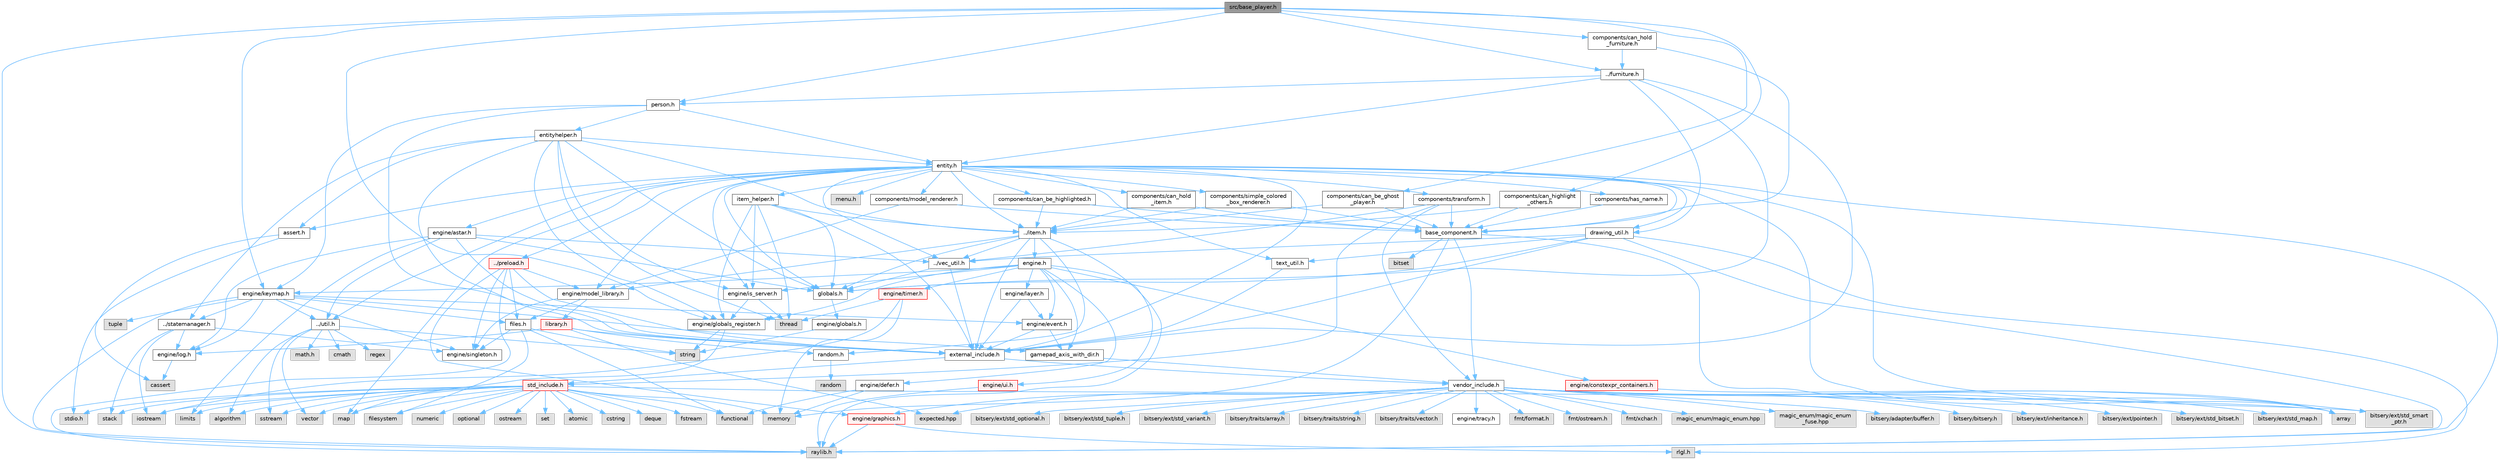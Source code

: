 digraph "src/base_player.h"
{
 // LATEX_PDF_SIZE
  bgcolor="transparent";
  edge [fontname=Helvetica,fontsize=10,labelfontname=Helvetica,labelfontsize=10];
  node [fontname=Helvetica,fontsize=10,shape=box,height=0.2,width=0.4];
  Node1 [label="src/base_player.h",height=0.2,width=0.4,color="gray40", fillcolor="grey60", style="filled", fontcolor="black",tooltip=" "];
  Node1 -> Node2 [color="steelblue1",style="solid"];
  Node2 [label="components/can_be_ghost\l_player.h",height=0.2,width=0.4,color="grey40", fillcolor="white", style="filled",URL="$d1/d8a/can__be__ghost__player_8h.html",tooltip=" "];
  Node2 -> Node3 [color="steelblue1",style="solid"];
  Node3 [label="../item.h",height=0.2,width=0.4,color="grey40", fillcolor="white", style="filled",URL="$df/d1f/item_8h.html",tooltip=" "];
  Node3 -> Node4 [color="steelblue1",style="solid"];
  Node4 [label="external_include.h",height=0.2,width=0.4,color="grey40", fillcolor="white", style="filled",URL="$d7/daf/external__include_8h.html",tooltip=" "];
  Node4 -> Node5 [color="steelblue1",style="solid"];
  Node5 [label="std_include.h",height=0.2,width=0.4,color="red", fillcolor="#FFF0F0", style="filled",URL="$d4/dae/std__include_8h.html",tooltip=" "];
  Node5 -> Node6 [color="steelblue1",style="solid"];
  Node6 [label="stdio.h",height=0.2,width=0.4,color="grey60", fillcolor="#E0E0E0", style="filled",tooltip=" "];
  Node5 -> Node7 [color="steelblue1",style="solid"];
  Node7 [label="algorithm",height=0.2,width=0.4,color="grey60", fillcolor="#E0E0E0", style="filled",tooltip=" "];
  Node5 -> Node8 [color="steelblue1",style="solid"];
  Node8 [label="array",height=0.2,width=0.4,color="grey60", fillcolor="#E0E0E0", style="filled",tooltip=" "];
  Node5 -> Node9 [color="steelblue1",style="solid"];
  Node9 [label="atomic",height=0.2,width=0.4,color="grey60", fillcolor="#E0E0E0", style="filled",tooltip=" "];
  Node5 -> Node10 [color="steelblue1",style="solid"];
  Node10 [label="cstring",height=0.2,width=0.4,color="grey60", fillcolor="#E0E0E0", style="filled",tooltip=" "];
  Node5 -> Node11 [color="steelblue1",style="solid"];
  Node11 [label="deque",height=0.2,width=0.4,color="grey60", fillcolor="#E0E0E0", style="filled",tooltip=" "];
  Node5 -> Node12 [color="steelblue1",style="solid"];
  Node12 [label="filesystem",height=0.2,width=0.4,color="grey60", fillcolor="#E0E0E0", style="filled",tooltip=" "];
  Node5 -> Node13 [color="steelblue1",style="solid"];
  Node13 [label="fstream",height=0.2,width=0.4,color="grey60", fillcolor="#E0E0E0", style="filled",tooltip=" "];
  Node5 -> Node14 [color="steelblue1",style="solid"];
  Node14 [label="functional",height=0.2,width=0.4,color="grey60", fillcolor="#E0E0E0", style="filled",tooltip=" "];
  Node5 -> Node15 [color="steelblue1",style="solid"];
  Node15 [label="iostream",height=0.2,width=0.4,color="grey60", fillcolor="#E0E0E0", style="filled",tooltip=" "];
  Node5 -> Node16 [color="steelblue1",style="solid"];
  Node16 [label="limits",height=0.2,width=0.4,color="grey60", fillcolor="#E0E0E0", style="filled",tooltip=" "];
  Node5 -> Node17 [color="steelblue1",style="solid"];
  Node17 [label="map",height=0.2,width=0.4,color="grey60", fillcolor="#E0E0E0", style="filled",tooltip=" "];
  Node5 -> Node18 [color="steelblue1",style="solid"];
  Node18 [label="memory",height=0.2,width=0.4,color="grey60", fillcolor="#E0E0E0", style="filled",tooltip=" "];
  Node5 -> Node19 [color="steelblue1",style="solid"];
  Node19 [label="numeric",height=0.2,width=0.4,color="grey60", fillcolor="#E0E0E0", style="filled",tooltip=" "];
  Node5 -> Node20 [color="steelblue1",style="solid"];
  Node20 [label="optional",height=0.2,width=0.4,color="grey60", fillcolor="#E0E0E0", style="filled",tooltip=" "];
  Node5 -> Node21 [color="steelblue1",style="solid"];
  Node21 [label="ostream",height=0.2,width=0.4,color="grey60", fillcolor="#E0E0E0", style="filled",tooltip=" "];
  Node5 -> Node22 [color="steelblue1",style="solid"];
  Node22 [label="set",height=0.2,width=0.4,color="grey60", fillcolor="#E0E0E0", style="filled",tooltip=" "];
  Node5 -> Node23 [color="steelblue1",style="solid"];
  Node23 [label="sstream",height=0.2,width=0.4,color="grey60", fillcolor="#E0E0E0", style="filled",tooltip=" "];
  Node5 -> Node24 [color="steelblue1",style="solid"];
  Node24 [label="stack",height=0.2,width=0.4,color="grey60", fillcolor="#E0E0E0", style="filled",tooltip=" "];
  Node5 -> Node27 [color="steelblue1",style="solid"];
  Node27 [label="vector",height=0.2,width=0.4,color="grey60", fillcolor="#E0E0E0", style="filled",tooltip=" "];
  Node4 -> Node28 [color="steelblue1",style="solid"];
  Node28 [label="vendor_include.h",height=0.2,width=0.4,color="grey40", fillcolor="white", style="filled",URL="$d6/dba/vendor__include_8h.html",tooltip=" "];
  Node28 -> Node29 [color="steelblue1",style="solid"];
  Node29 [label="engine/graphics.h",height=0.2,width=0.4,color="red", fillcolor="#FFF0F0", style="filled",URL="$d7/d04/graphics_8h.html",tooltip=" "];
  Node29 -> Node30 [color="steelblue1",style="solid"];
  Node30 [label="raylib.h",height=0.2,width=0.4,color="grey60", fillcolor="#E0E0E0", style="filled",tooltip=" "];
  Node29 -> Node31 [color="steelblue1",style="solid"];
  Node31 [label="rlgl.h",height=0.2,width=0.4,color="grey60", fillcolor="#E0E0E0", style="filled",tooltip=" "];
  Node28 -> Node33 [color="steelblue1",style="solid"];
  Node33 [label="fmt/format.h",height=0.2,width=0.4,color="grey60", fillcolor="#E0E0E0", style="filled",tooltip=" "];
  Node28 -> Node34 [color="steelblue1",style="solid"];
  Node34 [label="fmt/ostream.h",height=0.2,width=0.4,color="grey60", fillcolor="#E0E0E0", style="filled",tooltip=" "];
  Node28 -> Node35 [color="steelblue1",style="solid"];
  Node35 [label="fmt/xchar.h",height=0.2,width=0.4,color="grey60", fillcolor="#E0E0E0", style="filled",tooltip=" "];
  Node28 -> Node36 [color="steelblue1",style="solid"];
  Node36 [label="expected.hpp",height=0.2,width=0.4,color="grey60", fillcolor="#E0E0E0", style="filled",tooltip=" "];
  Node28 -> Node37 [color="steelblue1",style="solid"];
  Node37 [label="magic_enum/magic_enum.hpp",height=0.2,width=0.4,color="grey60", fillcolor="#E0E0E0", style="filled",tooltip=" "];
  Node28 -> Node38 [color="steelblue1",style="solid"];
  Node38 [label="magic_enum/magic_enum\l_fuse.hpp",height=0.2,width=0.4,color="grey60", fillcolor="#E0E0E0", style="filled",tooltip=" "];
  Node28 -> Node39 [color="steelblue1",style="solid"];
  Node39 [label="bitsery/adapter/buffer.h",height=0.2,width=0.4,color="grey60", fillcolor="#E0E0E0", style="filled",tooltip=" "];
  Node28 -> Node40 [color="steelblue1",style="solid"];
  Node40 [label="bitsery/bitsery.h",height=0.2,width=0.4,color="grey60", fillcolor="#E0E0E0", style="filled",tooltip=" "];
  Node28 -> Node41 [color="steelblue1",style="solid"];
  Node41 [label="bitsery/ext/inheritance.h",height=0.2,width=0.4,color="grey60", fillcolor="#E0E0E0", style="filled",tooltip=" "];
  Node28 -> Node42 [color="steelblue1",style="solid"];
  Node42 [label="bitsery/ext/pointer.h",height=0.2,width=0.4,color="grey60", fillcolor="#E0E0E0", style="filled",tooltip=" "];
  Node28 -> Node43 [color="steelblue1",style="solid"];
  Node43 [label="bitsery/ext/std_bitset.h",height=0.2,width=0.4,color="grey60", fillcolor="#E0E0E0", style="filled",tooltip=" "];
  Node28 -> Node44 [color="steelblue1",style="solid"];
  Node44 [label="bitsery/ext/std_map.h",height=0.2,width=0.4,color="grey60", fillcolor="#E0E0E0", style="filled",tooltip=" "];
  Node28 -> Node45 [color="steelblue1",style="solid"];
  Node45 [label="bitsery/ext/std_optional.h",height=0.2,width=0.4,color="grey60", fillcolor="#E0E0E0", style="filled",tooltip=" "];
  Node28 -> Node46 [color="steelblue1",style="solid"];
  Node46 [label="bitsery/ext/std_smart\l_ptr.h",height=0.2,width=0.4,color="grey60", fillcolor="#E0E0E0", style="filled",tooltip=" "];
  Node28 -> Node47 [color="steelblue1",style="solid"];
  Node47 [label="bitsery/ext/std_tuple.h",height=0.2,width=0.4,color="grey60", fillcolor="#E0E0E0", style="filled",tooltip=" "];
  Node28 -> Node48 [color="steelblue1",style="solid"];
  Node48 [label="bitsery/ext/std_variant.h",height=0.2,width=0.4,color="grey60", fillcolor="#E0E0E0", style="filled",tooltip=" "];
  Node28 -> Node49 [color="steelblue1",style="solid"];
  Node49 [label="bitsery/traits/array.h",height=0.2,width=0.4,color="grey60", fillcolor="#E0E0E0", style="filled",tooltip=" "];
  Node28 -> Node50 [color="steelblue1",style="solid"];
  Node50 [label="bitsery/traits/string.h",height=0.2,width=0.4,color="grey60", fillcolor="#E0E0E0", style="filled",tooltip=" "];
  Node28 -> Node51 [color="steelblue1",style="solid"];
  Node51 [label="bitsery/traits/vector.h",height=0.2,width=0.4,color="grey60", fillcolor="#E0E0E0", style="filled",tooltip=" "];
  Node28 -> Node52 [color="steelblue1",style="solid"];
  Node52 [label="engine/tracy.h",height=0.2,width=0.4,color="grey40", fillcolor="white", style="filled",URL="$d6/d15/tracy_8h.html",tooltip=" "];
  Node3 -> Node53 [color="steelblue1",style="solid"];
  Node53 [label="engine.h",height=0.2,width=0.4,color="grey40", fillcolor="white", style="filled",URL="$d1/d55/engine_8h.html",tooltip=" "];
  Node53 -> Node54 [color="steelblue1",style="solid"];
  Node54 [label="engine/constexpr_containers.h",height=0.2,width=0.4,color="red", fillcolor="#FFF0F0", style="filled",URL="$d3/dc4/constexpr__containers_8h.html",tooltip=" "];
  Node54 -> Node8 [color="steelblue1",style="solid"];
  Node53 -> Node57 [color="steelblue1",style="solid"];
  Node57 [label="engine/defer.h",height=0.2,width=0.4,color="grey40", fillcolor="white", style="filled",URL="$db/df4/defer_8h.html",tooltip=" "];
  Node57 -> Node14 [color="steelblue1",style="solid"];
  Node57 -> Node18 [color="steelblue1",style="solid"];
  Node53 -> Node58 [color="steelblue1",style="solid"];
  Node58 [label="engine/event.h",height=0.2,width=0.4,color="grey40", fillcolor="white", style="filled",URL="$dd/d20/event_8h.html",tooltip=" "];
  Node58 -> Node4 [color="steelblue1",style="solid"];
  Node58 -> Node59 [color="steelblue1",style="solid"];
  Node59 [label="gamepad_axis_with_dir.h",height=0.2,width=0.4,color="grey40", fillcolor="white", style="filled",URL="$db/d29/gamepad__axis__with__dir_8h.html",tooltip=" "];
  Node59 -> Node28 [color="steelblue1",style="solid"];
  Node53 -> Node59 [color="steelblue1",style="solid"];
  Node53 -> Node60 [color="steelblue1",style="solid"];
  Node60 [label="engine/globals_register.h",height=0.2,width=0.4,color="grey40", fillcolor="white", style="filled",URL="$db/da1/globals__register_8h.html",tooltip=" "];
  Node60 -> Node17 [color="steelblue1",style="solid"];
  Node60 -> Node61 [color="steelblue1",style="solid"];
  Node61 [label="string",height=0.2,width=0.4,color="grey60", fillcolor="#E0E0E0", style="filled",tooltip=" "];
  Node53 -> Node62 [color="steelblue1",style="solid"];
  Node62 [label="engine/is_server.h",height=0.2,width=0.4,color="grey40", fillcolor="white", style="filled",URL="$d6/db9/is__server_8h.html",tooltip=" "];
  Node62 -> Node63 [color="steelblue1",style="solid"];
  Node63 [label="thread",height=0.2,width=0.4,color="grey60", fillcolor="#E0E0E0", style="filled",tooltip=" "];
  Node62 -> Node60 [color="steelblue1",style="solid"];
  Node53 -> Node64 [color="steelblue1",style="solid"];
  Node64 [label="engine/keymap.h",height=0.2,width=0.4,color="grey40", fillcolor="white", style="filled",URL="$da/d9a/keymap_8h.html",tooltip=" "];
  Node64 -> Node65 [color="steelblue1",style="solid"];
  Node65 [label="tuple",height=0.2,width=0.4,color="grey60", fillcolor="#E0E0E0", style="filled",tooltip=" "];
  Node64 -> Node30 [color="steelblue1",style="solid"];
  Node64 -> Node66 [color="steelblue1",style="solid"];
  Node66 [label="../statemanager.h",height=0.2,width=0.4,color="grey40", fillcolor="white", style="filled",URL="$d2/d5f/statemanager_8h.html",tooltip=" "];
  Node66 -> Node15 [color="steelblue1",style="solid"];
  Node66 -> Node24 [color="steelblue1",style="solid"];
  Node66 -> Node67 [color="steelblue1",style="solid"];
  Node67 [label="engine/log.h",height=0.2,width=0.4,color="grey40", fillcolor="white", style="filled",URL="$d7/d7f/log_8h.html",tooltip=" "];
  Node67 -> Node68 [color="steelblue1",style="solid"];
  Node68 [label="cassert",height=0.2,width=0.4,color="grey60", fillcolor="#E0E0E0", style="filled",tooltip=" "];
  Node66 -> Node69 [color="steelblue1",style="solid"];
  Node69 [label="engine/singleton.h",height=0.2,width=0.4,color="grey40", fillcolor="white", style="filled",URL="$d4/d0b/singleton_8h.html",tooltip=" "];
  Node64 -> Node70 [color="steelblue1",style="solid"];
  Node70 [label="../util.h",height=0.2,width=0.4,color="grey40", fillcolor="white", style="filled",URL="$d8/d3c/util_8h.html",tooltip=" "];
  Node70 -> Node71 [color="steelblue1",style="solid"];
  Node71 [label="math.h",height=0.2,width=0.4,color="grey60", fillcolor="#E0E0E0", style="filled",tooltip=" "];
  Node70 -> Node7 [color="steelblue1",style="solid"];
  Node70 -> Node72 [color="steelblue1",style="solid"];
  Node72 [label="cmath",height=0.2,width=0.4,color="grey60", fillcolor="#E0E0E0", style="filled",tooltip=" "];
  Node70 -> Node73 [color="steelblue1",style="solid"];
  Node73 [label="regex",height=0.2,width=0.4,color="grey60", fillcolor="#E0E0E0", style="filled",tooltip=" "];
  Node70 -> Node23 [color="steelblue1",style="solid"];
  Node70 -> Node61 [color="steelblue1",style="solid"];
  Node70 -> Node27 [color="steelblue1",style="solid"];
  Node64 -> Node74 [color="steelblue1",style="solid"];
  Node74 [label="files.h",height=0.2,width=0.4,color="grey40", fillcolor="white", style="filled",URL="$dd/d20/files_8h.html",tooltip=" "];
  Node74 -> Node12 [color="steelblue1",style="solid"];
  Node74 -> Node14 [color="steelblue1",style="solid"];
  Node74 -> Node61 [color="steelblue1",style="solid"];
  Node74 -> Node69 [color="steelblue1",style="solid"];
  Node64 -> Node58 [color="steelblue1",style="solid"];
  Node64 -> Node59 [color="steelblue1",style="solid"];
  Node64 -> Node67 [color="steelblue1",style="solid"];
  Node64 -> Node69 [color="steelblue1",style="solid"];
  Node53 -> Node75 [color="steelblue1",style="solid"];
  Node75 [label="engine/layer.h",height=0.2,width=0.4,color="grey40", fillcolor="white", style="filled",URL="$d3/d3b/layer_8h.html",tooltip=" "];
  Node75 -> Node4 [color="steelblue1",style="solid"];
  Node75 -> Node58 [color="steelblue1",style="solid"];
  Node53 -> Node76 [color="steelblue1",style="solid"];
  Node76 [label="engine/timer.h",height=0.2,width=0.4,color="red", fillcolor="#FFF0F0", style="filled",URL="$d5/dd0/timer_8h.html",tooltip=" "];
  Node76 -> Node15 [color="steelblue1",style="solid"];
  Node76 -> Node18 [color="steelblue1",style="solid"];
  Node76 -> Node63 [color="steelblue1",style="solid"];
  Node53 -> Node80 [color="steelblue1",style="solid"];
  Node80 [label="engine/ui.h",height=0.2,width=0.4,color="red", fillcolor="#FFF0F0", style="filled",URL="$d9/d3b/ui_8h.html",tooltip=" "];
  Node80 -> Node30 [color="steelblue1",style="solid"];
  Node3 -> Node92 [color="steelblue1",style="solid"];
  Node92 [label="engine/model_library.h",height=0.2,width=0.4,color="grey40", fillcolor="white", style="filled",URL="$d0/dd0/model__library_8h.html",tooltip=" "];
  Node92 -> Node74 [color="steelblue1",style="solid"];
  Node92 -> Node93 [color="steelblue1",style="solid"];
  Node93 [label="library.h",height=0.2,width=0.4,color="red", fillcolor="#FFF0F0", style="filled",URL="$dd/d08/library_8h.html",tooltip=" "];
  Node93 -> Node4 [color="steelblue1",style="solid"];
  Node93 -> Node36 [color="steelblue1",style="solid"];
  Node93 -> Node67 [color="steelblue1",style="solid"];
  Node93 -> Node94 [color="steelblue1",style="solid"];
  Node94 [label="random.h",height=0.2,width=0.4,color="grey40", fillcolor="white", style="filled",URL="$d1/d79/random_8h.html",tooltip=" "];
  Node94 -> Node95 [color="steelblue1",style="solid"];
  Node95 [label="random",height=0.2,width=0.4,color="grey60", fillcolor="#E0E0E0", style="filled",tooltip=" "];
  Node92 -> Node69 [color="steelblue1",style="solid"];
  Node3 -> Node94 [color="steelblue1",style="solid"];
  Node3 -> Node83 [color="steelblue1",style="solid"];
  Node83 [label="globals.h",height=0.2,width=0.4,color="grey40", fillcolor="white", style="filled",URL="$d5/d87/globals_8h.html",tooltip=" "];
  Node83 -> Node84 [color="steelblue1",style="solid"];
  Node84 [label="engine/globals.h",height=0.2,width=0.4,color="grey40", fillcolor="white", style="filled",URL="$d4/df4/engine_2globals_8h.html",tooltip=" "];
  Node84 -> Node61 [color="steelblue1",style="solid"];
  Node3 -> Node30 [color="steelblue1",style="solid"];
  Node3 -> Node82 [color="steelblue1",style="solid"];
  Node82 [label="../vec_util.h",height=0.2,width=0.4,color="grey40", fillcolor="white", style="filled",URL="$d0/d3f/vec__util_8h.html",tooltip=" "];
  Node82 -> Node4 [color="steelblue1",style="solid"];
  Node82 -> Node83 [color="steelblue1",style="solid"];
  Node2 -> Node105 [color="steelblue1",style="solid"];
  Node105 [label="base_component.h",height=0.2,width=0.4,color="grey40", fillcolor="white", style="filled",URL="$d5/dbb/base__component_8h.html",tooltip=" "];
  Node105 -> Node8 [color="steelblue1",style="solid"];
  Node105 -> Node106 [color="steelblue1",style="solid"];
  Node106 [label="bitset",height=0.2,width=0.4,color="grey60", fillcolor="#E0E0E0", style="filled",tooltip=" "];
  Node105 -> Node18 [color="steelblue1",style="solid"];
  Node105 -> Node28 [color="steelblue1",style="solid"];
  Node1 -> Node107 [color="steelblue1",style="solid"];
  Node107 [label="components/can_highlight\l_others.h",height=0.2,width=0.4,color="grey40", fillcolor="white", style="filled",URL="$dd/dad/can__highlight__others_8h.html",tooltip=" "];
  Node107 -> Node3 [color="steelblue1",style="solid"];
  Node107 -> Node105 [color="steelblue1",style="solid"];
  Node1 -> Node108 [color="steelblue1",style="solid"];
  Node108 [label="components/can_hold\l_furniture.h",height=0.2,width=0.4,color="grey40", fillcolor="white", style="filled",URL="$d6/d76/can__hold__furniture_8h.html",tooltip=" "];
  Node108 -> Node109 [color="steelblue1",style="solid"];
  Node109 [label="../furniture.h",height=0.2,width=0.4,color="grey40", fillcolor="white", style="filled",URL="$d1/d57/furniture_8h.html",tooltip=" "];
  Node109 -> Node110 [color="steelblue1",style="solid"];
  Node110 [label="drawing_util.h",height=0.2,width=0.4,color="grey40", fillcolor="white", style="filled",URL="$df/db6/drawing__util_8h.html",tooltip=" "];
  Node110 -> Node4 [color="steelblue1",style="solid"];
  Node110 -> Node83 [color="steelblue1",style="solid"];
  Node110 -> Node30 [color="steelblue1",style="solid"];
  Node110 -> Node31 [color="steelblue1",style="solid"];
  Node110 -> Node111 [color="steelblue1",style="solid"];
  Node111 [label="text_util.h",height=0.2,width=0.4,color="grey40", fillcolor="white", style="filled",URL="$d4/d78/text__util_8h.html",tooltip=" "];
  Node111 -> Node4 [color="steelblue1",style="solid"];
  Node110 -> Node82 [color="steelblue1",style="solid"];
  Node109 -> Node4 [color="steelblue1",style="solid"];
  Node109 -> Node112 [color="steelblue1",style="solid"];
  Node112 [label="entity.h",height=0.2,width=0.4,color="grey40", fillcolor="white", style="filled",URL="$d8/d83/entity_8h.html",tooltip=" "];
  Node112 -> Node46 [color="steelblue1",style="solid"];
  Node112 -> Node105 [color="steelblue1",style="solid"];
  Node112 -> Node113 [color="steelblue1",style="solid"];
  Node113 [label="components/can_be_highlighted.h",height=0.2,width=0.4,color="grey40", fillcolor="white", style="filled",URL="$db/d75/can__be__highlighted_8h.html",tooltip=" "];
  Node113 -> Node3 [color="steelblue1",style="solid"];
  Node113 -> Node105 [color="steelblue1",style="solid"];
  Node112 -> Node114 [color="steelblue1",style="solid"];
  Node114 [label="components/can_hold\l_item.h",height=0.2,width=0.4,color="grey40", fillcolor="white", style="filled",URL="$dc/d28/can__hold__item_8h.html",tooltip=" "];
  Node114 -> Node3 [color="steelblue1",style="solid"];
  Node114 -> Node105 [color="steelblue1",style="solid"];
  Node112 -> Node115 [color="steelblue1",style="solid"];
  Node115 [label="components/has_name.h",height=0.2,width=0.4,color="grey40", fillcolor="white", style="filled",URL="$df/da4/has__name_8h.html",tooltip=" "];
  Node115 -> Node105 [color="steelblue1",style="solid"];
  Node112 -> Node116 [color="steelblue1",style="solid"];
  Node116 [label="components/model_renderer.h",height=0.2,width=0.4,color="grey40", fillcolor="white", style="filled",URL="$df/df8/model__renderer_8h.html",tooltip=" "];
  Node116 -> Node92 [color="steelblue1",style="solid"];
  Node116 -> Node105 [color="steelblue1",style="solid"];
  Node112 -> Node117 [color="steelblue1",style="solid"];
  Node117 [label="components/simple_colored\l_box_renderer.h",height=0.2,width=0.4,color="grey40", fillcolor="white", style="filled",URL="$d7/d5e/simple__colored__box__renderer_8h.html",tooltip=" "];
  Node117 -> Node3 [color="steelblue1",style="solid"];
  Node117 -> Node105 [color="steelblue1",style="solid"];
  Node112 -> Node118 [color="steelblue1",style="solid"];
  Node118 [label="components/transform.h",height=0.2,width=0.4,color="grey40", fillcolor="white", style="filled",URL="$d2/d80/transform_8h.html",tooltip=" "];
  Node118 -> Node5 [color="steelblue1",style="solid"];
  Node118 -> Node82 [color="steelblue1",style="solid"];
  Node118 -> Node28 [color="steelblue1",style="solid"];
  Node118 -> Node105 [color="steelblue1",style="solid"];
  Node112 -> Node85 [color="steelblue1",style="solid"];
  Node85 [label="assert.h",height=0.2,width=0.4,color="grey40", fillcolor="white", style="filled",URL="$dc/da7/assert_8h.html",tooltip=" "];
  Node85 -> Node6 [color="steelblue1",style="solid"];
  Node85 -> Node68 [color="steelblue1",style="solid"];
  Node112 -> Node4 [color="steelblue1",style="solid"];
  Node112 -> Node8 [color="steelblue1",style="solid"];
  Node112 -> Node17 [color="steelblue1",style="solid"];
  Node112 -> Node110 [color="steelblue1",style="solid"];
  Node112 -> Node119 [color="steelblue1",style="solid"];
  Node119 [label="engine/astar.h",height=0.2,width=0.4,color="grey40", fillcolor="white", style="filled",URL="$d8/d56/astar_8h.html",tooltip=" "];
  Node119 -> Node16 [color="steelblue1",style="solid"];
  Node119 -> Node4 [color="steelblue1",style="solid"];
  Node119 -> Node83 [color="steelblue1",style="solid"];
  Node119 -> Node70 [color="steelblue1",style="solid"];
  Node119 -> Node82 [color="steelblue1",style="solid"];
  Node119 -> Node67 [color="steelblue1",style="solid"];
  Node112 -> Node62 [color="steelblue1",style="solid"];
  Node112 -> Node92 [color="steelblue1",style="solid"];
  Node112 -> Node83 [color="steelblue1",style="solid"];
  Node112 -> Node3 [color="steelblue1",style="solid"];
  Node112 -> Node120 [color="steelblue1",style="solid"];
  Node120 [label="item_helper.h",height=0.2,width=0.4,color="grey40", fillcolor="white", style="filled",URL="$d0/d4e/item__helper_8h.html",tooltip=" "];
  Node120 -> Node63 [color="steelblue1",style="solid"];
  Node120 -> Node4 [color="steelblue1",style="solid"];
  Node120 -> Node60 [color="steelblue1",style="solid"];
  Node120 -> Node62 [color="steelblue1",style="solid"];
  Node120 -> Node83 [color="steelblue1",style="solid"];
  Node120 -> Node3 [color="steelblue1",style="solid"];
  Node112 -> Node121 [color="steelblue1",style="solid"];
  Node121 [label="menu.h",height=0.2,width=0.4,color="grey60", fillcolor="#E0E0E0", style="filled",tooltip=" "];
  Node112 -> Node91 [color="steelblue1",style="solid"];
  Node91 [label="../preload.h",height=0.2,width=0.4,color="red", fillcolor="#FFF0F0", style="filled",URL="$d5/d34/preload_8h.html",tooltip=" "];
  Node91 -> Node4 [color="steelblue1",style="solid"];
  Node91 -> Node29 [color="steelblue1",style="solid"];
  Node91 -> Node69 [color="steelblue1",style="solid"];
  Node91 -> Node30 [color="steelblue1",style="solid"];
  Node91 -> Node74 [color="steelblue1",style="solid"];
  Node91 -> Node92 [color="steelblue1",style="solid"];
  Node112 -> Node30 [color="steelblue1",style="solid"];
  Node112 -> Node111 [color="steelblue1",style="solid"];
  Node112 -> Node70 [color="steelblue1",style="solid"];
  Node112 -> Node82 [color="steelblue1",style="solid"];
  Node109 -> Node83 [color="steelblue1",style="solid"];
  Node109 -> Node122 [color="steelblue1",style="solid"];
  Node122 [label="person.h",height=0.2,width=0.4,color="grey40", fillcolor="white", style="filled",URL="$d4/d98/person_8h.html",tooltip=" "];
  Node122 -> Node4 [color="steelblue1",style="solid"];
  Node122 -> Node112 [color="steelblue1",style="solid"];
  Node122 -> Node123 [color="steelblue1",style="solid"];
  Node123 [label="entityhelper.h",height=0.2,width=0.4,color="grey40", fillcolor="white", style="filled",URL="$d9/d3c/entityhelper_8h.html",tooltip=" "];
  Node123 -> Node63 [color="steelblue1",style="solid"];
  Node123 -> Node85 [color="steelblue1",style="solid"];
  Node123 -> Node4 [color="steelblue1",style="solid"];
  Node123 -> Node60 [color="steelblue1",style="solid"];
  Node123 -> Node62 [color="steelblue1",style="solid"];
  Node123 -> Node83 [color="steelblue1",style="solid"];
  Node123 -> Node112 [color="steelblue1",style="solid"];
  Node123 -> Node3 [color="steelblue1",style="solid"];
  Node123 -> Node66 [color="steelblue1",style="solid"];
  Node122 -> Node64 [color="steelblue1",style="solid"];
  Node108 -> Node105 [color="steelblue1",style="solid"];
  Node1 -> Node30 [color="steelblue1",style="solid"];
  Node1 -> Node60 [color="steelblue1",style="solid"];
  Node1 -> Node64 [color="steelblue1",style="solid"];
  Node1 -> Node122 [color="steelblue1",style="solid"];
  Node1 -> Node109 [color="steelblue1",style="solid"];
}
